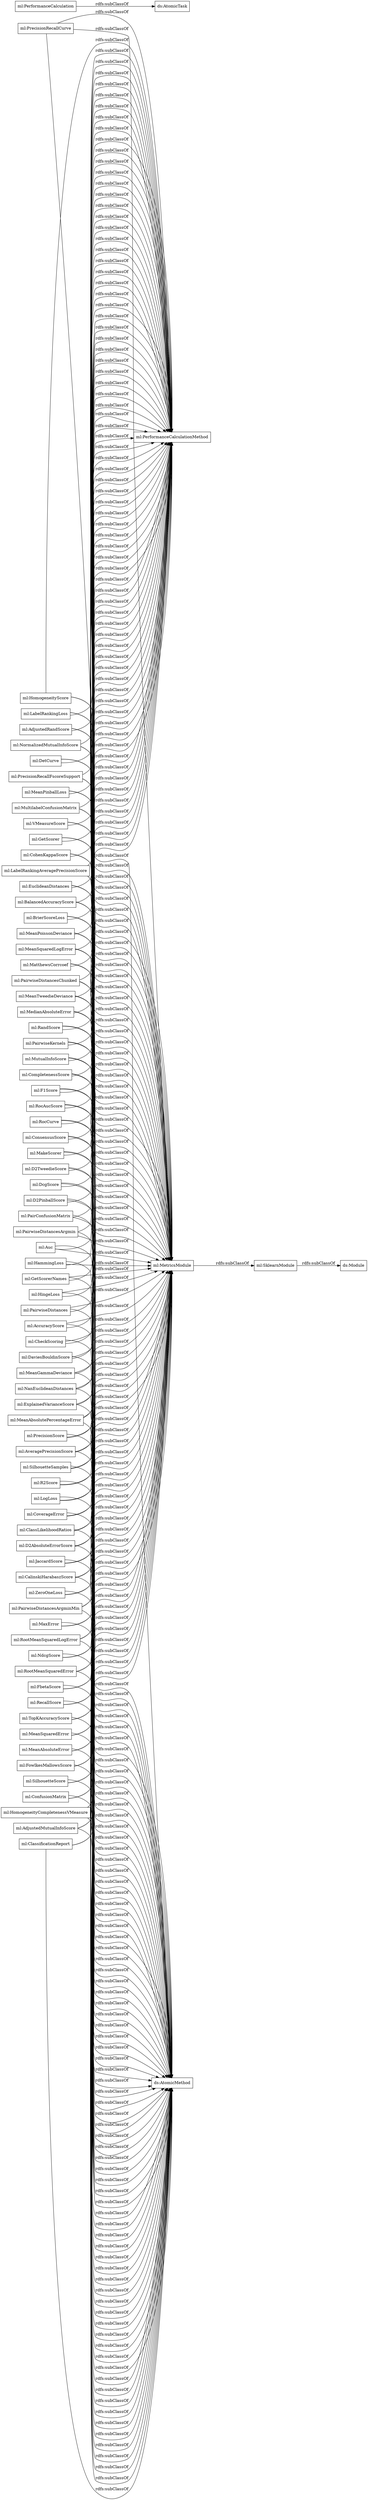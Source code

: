 digraph ar2dtool_diagram { 
rankdir=LR;
size="1000"
node [shape = rectangle, color="black"]; "ml:PrecisionRecallCurve" "ml:DetCurve" "ml:MultilabelConfusionMatrix" "ml:MeanPoissonDeviance" "ml:MeanSquaredLogError" "ml:D2TweedieScore" "ml:PairConfusionMatrix" "ml:PerformanceCalculation" "ml:MeanAbsolutePercentageError" "ml:JaccardScore" "ml:MeanAbsoluteError" "ml:BrierScoreLoss" "ml:PairwiseDistances" "ml:ZeroOneLoss" "ml:MaxError" "ml:RootMeanSquaredError" "ml:TopKAccuracyScore" "ml:NormalizedMutualInfoScore" "ml:ExplainedVarianceScore" "ml:LabelRankingLoss" "ml:CompletenessScore" "ml:ConsensusScore" "ml:AveragePrecisionScore" "ml:D2AbsoluteErrorScore" "ml:BalancedAccuracyScore" "ml:SklearnModule" "ml:MeanGammaDeviance" "ml:MedianAbsoluteError" "ml:MetricsModule" "ml:D2PinballScore" "ml:CalinskiHarabaszScore" "ml:RootMeanSquaredLogError" "ml:MatthewsCorrcoef" "ml:SilhouetteScore" "ml:PrecisionRecallFscoreSupport" "ml:MeanSquaredError" "ml:RandScore" "ml:PairwiseDistancesArgmin" "ml:MeanPinballLoss" "ml:DcgScore" "ml:AdjustedRandScore" "ml:PairwiseKernels" "ml:SilhouetteSamples" "ml:CoverageError" "ml:ClassLikelihoodRatios" "ml:LabelRankingAveragePrecisionScore" "ml:PrecisionScore" "ml:NdcgScore" "ml:HomogeneityCompletenessVMeasure" "ml:GetScorerNames" "ml:RocCurve" "ml:LogLoss" "ml:RocAucScore" "ml:DaviesBouldinScore" "ml:RecallScore" "ml:EuclideanDistances" "ml:CheckScoring" "ml:HammingLoss" "ml:GetScorer" "ml:VMeasureScore" "ml:R2Score" "ml:MutualInfoScore" "ml:FowlkesMallowsScore" "ml:ClassificationReport" "ml:HingeLoss" "ml:F1Score" "ml:PairwiseDistancesChunked" "ml:Auc" "ml:NanEuclideanDistances" "ml:HomogeneityScore" "ml:PairwiseDistancesArgminMin" "ml:ConfusionMatrix" "ml:AdjustedMutualInfoScore" "ml:AccuracyScore" "ml:CohenKappaScore" "ml:MeanTweedieDeviance" "ml:FbetaScore" "ml:MakeScorer" ; /*classes style*/
	"ml:TopKAccuracyScore" -> "ml:PerformanceCalculationMethod" [ label = "rdfs:subClassOf" ];
	"ml:TopKAccuracyScore" -> "ml:MetricsModule" [ label = "rdfs:subClassOf" ];
	"ml:TopKAccuracyScore" -> "ds:AtomicMethod" [ label = "rdfs:subClassOf" ];
	"ml:MeanPoissonDeviance" -> "ml:PerformanceCalculationMethod" [ label = "rdfs:subClassOf" ];
	"ml:MeanPoissonDeviance" -> "ml:MetricsModule" [ label = "rdfs:subClassOf" ];
	"ml:MeanPoissonDeviance" -> "ds:AtomicMethod" [ label = "rdfs:subClassOf" ];
	"ml:MeanAbsoluteError" -> "ml:PerformanceCalculationMethod" [ label = "rdfs:subClassOf" ];
	"ml:MeanAbsoluteError" -> "ml:MetricsModule" [ label = "rdfs:subClassOf" ];
	"ml:MeanAbsoluteError" -> "ds:AtomicMethod" [ label = "rdfs:subClassOf" ];
	"ml:MetricsModule" -> "ml:SklearnModule" [ label = "rdfs:subClassOf" ];
	"ml:NdcgScore" -> "ml:PerformanceCalculationMethod" [ label = "rdfs:subClassOf" ];
	"ml:NdcgScore" -> "ml:MetricsModule" [ label = "rdfs:subClassOf" ];
	"ml:NdcgScore" -> "ds:AtomicMethod" [ label = "rdfs:subClassOf" ];
	"ml:MeanPinballLoss" -> "ml:PerformanceCalculationMethod" [ label = "rdfs:subClassOf" ];
	"ml:MeanPinballLoss" -> "ml:MetricsModule" [ label = "rdfs:subClassOf" ];
	"ml:MeanPinballLoss" -> "ds:AtomicMethod" [ label = "rdfs:subClassOf" ];
	"ml:PairwiseDistancesChunked" -> "ml:PerformanceCalculationMethod" [ label = "rdfs:subClassOf" ];
	"ml:PairwiseDistancesChunked" -> "ml:MetricsModule" [ label = "rdfs:subClassOf" ];
	"ml:PairwiseDistancesChunked" -> "ds:AtomicMethod" [ label = "rdfs:subClassOf" ];
	"ml:BrierScoreLoss" -> "ml:PerformanceCalculationMethod" [ label = "rdfs:subClassOf" ];
	"ml:BrierScoreLoss" -> "ml:MetricsModule" [ label = "rdfs:subClassOf" ];
	"ml:BrierScoreLoss" -> "ds:AtomicMethod" [ label = "rdfs:subClassOf" ];
	"ml:PairwiseKernels" -> "ml:PerformanceCalculationMethod" [ label = "rdfs:subClassOf" ];
	"ml:PairwiseKernels" -> "ml:MetricsModule" [ label = "rdfs:subClassOf" ];
	"ml:PairwiseKernels" -> "ds:AtomicMethod" [ label = "rdfs:subClassOf" ];
	"ml:RootMeanSquaredError" -> "ml:PerformanceCalculationMethod" [ label = "rdfs:subClassOf" ];
	"ml:RootMeanSquaredError" -> "ml:MetricsModule" [ label = "rdfs:subClassOf" ];
	"ml:RootMeanSquaredError" -> "ds:AtomicMethod" [ label = "rdfs:subClassOf" ];
	"ml:MutualInfoScore" -> "ml:PerformanceCalculationMethod" [ label = "rdfs:subClassOf" ];
	"ml:MutualInfoScore" -> "ml:MetricsModule" [ label = "rdfs:subClassOf" ];
	"ml:MutualInfoScore" -> "ds:AtomicMethod" [ label = "rdfs:subClassOf" ];
	"ml:MultilabelConfusionMatrix" -> "ml:PerformanceCalculationMethod" [ label = "rdfs:subClassOf" ];
	"ml:MultilabelConfusionMatrix" -> "ml:MetricsModule" [ label = "rdfs:subClassOf" ];
	"ml:MultilabelConfusionMatrix" -> "ds:AtomicMethod" [ label = "rdfs:subClassOf" ];
	"ml:EuclideanDistances" -> "ml:PerformanceCalculationMethod" [ label = "rdfs:subClassOf" ];
	"ml:EuclideanDistances" -> "ml:MetricsModule" [ label = "rdfs:subClassOf" ];
	"ml:EuclideanDistances" -> "ds:AtomicMethod" [ label = "rdfs:subClassOf" ];
	"ml:RocCurve" -> "ml:PerformanceCalculationMethod" [ label = "rdfs:subClassOf" ];
	"ml:RocCurve" -> "ml:MetricsModule" [ label = "rdfs:subClassOf" ];
	"ml:RocCurve" -> "ds:AtomicMethod" [ label = "rdfs:subClassOf" ];
	"ml:LogLoss" -> "ml:PerformanceCalculationMethod" [ label = "rdfs:subClassOf" ];
	"ml:LogLoss" -> "ml:MetricsModule" [ label = "rdfs:subClassOf" ];
	"ml:LogLoss" -> "ds:AtomicMethod" [ label = "rdfs:subClassOf" ];
	"ml:RootMeanSquaredLogError" -> "ml:PerformanceCalculationMethod" [ label = "rdfs:subClassOf" ];
	"ml:RootMeanSquaredLogError" -> "ml:MetricsModule" [ label = "rdfs:subClassOf" ];
	"ml:RootMeanSquaredLogError" -> "ds:AtomicMethod" [ label = "rdfs:subClassOf" ];
	"ml:CalinskiHarabaszScore" -> "ml:PerformanceCalculationMethod" [ label = "rdfs:subClassOf" ];
	"ml:CalinskiHarabaszScore" -> "ml:MetricsModule" [ label = "rdfs:subClassOf" ];
	"ml:CalinskiHarabaszScore" -> "ds:AtomicMethod" [ label = "rdfs:subClassOf" ];
	"ml:NormalizedMutualInfoScore" -> "ml:PerformanceCalculationMethod" [ label = "rdfs:subClassOf" ];
	"ml:NormalizedMutualInfoScore" -> "ml:MetricsModule" [ label = "rdfs:subClassOf" ];
	"ml:NormalizedMutualInfoScore" -> "ds:AtomicMethod" [ label = "rdfs:subClassOf" ];
	"ml:CohenKappaScore" -> "ml:PerformanceCalculationMethod" [ label = "rdfs:subClassOf" ];
	"ml:CohenKappaScore" -> "ml:MetricsModule" [ label = "rdfs:subClassOf" ];
	"ml:CohenKappaScore" -> "ds:AtomicMethod" [ label = "rdfs:subClassOf" ];
	"ml:LabelRankingLoss" -> "ml:PerformanceCalculationMethod" [ label = "rdfs:subClassOf" ];
	"ml:LabelRankingLoss" -> "ml:MetricsModule" [ label = "rdfs:subClassOf" ];
	"ml:LabelRankingLoss" -> "ds:AtomicMethod" [ label = "rdfs:subClassOf" ];
	"ml:GetScorerNames" -> "ml:PerformanceCalculationMethod" [ label = "rdfs:subClassOf" ];
	"ml:GetScorerNames" -> "ml:MetricsModule" [ label = "rdfs:subClassOf" ];
	"ml:GetScorerNames" -> "ds:AtomicMethod" [ label = "rdfs:subClassOf" ];
	"ml:MedianAbsoluteError" -> "ml:PerformanceCalculationMethod" [ label = "rdfs:subClassOf" ];
	"ml:MedianAbsoluteError" -> "ml:MetricsModule" [ label = "rdfs:subClassOf" ];
	"ml:MedianAbsoluteError" -> "ds:AtomicMethod" [ label = "rdfs:subClassOf" ];
	"ml:AdjustedRandScore" -> "ml:PerformanceCalculationMethod" [ label = "rdfs:subClassOf" ];
	"ml:AdjustedRandScore" -> "ml:MetricsModule" [ label = "rdfs:subClassOf" ];
	"ml:AdjustedRandScore" -> "ds:AtomicMethod" [ label = "rdfs:subClassOf" ];
	"ml:SilhouetteSamples" -> "ml:PerformanceCalculationMethod" [ label = "rdfs:subClassOf" ];
	"ml:SilhouetteSamples" -> "ml:MetricsModule" [ label = "rdfs:subClassOf" ];
	"ml:SilhouetteSamples" -> "ds:AtomicMethod" [ label = "rdfs:subClassOf" ];
	"ml:R2Score" -> "ml:PerformanceCalculationMethod" [ label = "rdfs:subClassOf" ];
	"ml:R2Score" -> "ml:MetricsModule" [ label = "rdfs:subClassOf" ];
	"ml:R2Score" -> "ds:AtomicMethod" [ label = "rdfs:subClassOf" ];
	"ml:ClassificationReport" -> "ml:PerformanceCalculationMethod" [ label = "rdfs:subClassOf" ];
	"ml:ClassificationReport" -> "ml:MetricsModule" [ label = "rdfs:subClassOf" ];
	"ml:ClassificationReport" -> "ds:AtomicMethod" [ label = "rdfs:subClassOf" ];
	"ml:MatthewsCorrcoef" -> "ml:PerformanceCalculationMethod" [ label = "rdfs:subClassOf" ];
	"ml:MatthewsCorrcoef" -> "ml:MetricsModule" [ label = "rdfs:subClassOf" ];
	"ml:MatthewsCorrcoef" -> "ds:AtomicMethod" [ label = "rdfs:subClassOf" ];
	"ml:DetCurve" -> "ml:PerformanceCalculationMethod" [ label = "rdfs:subClassOf" ];
	"ml:DetCurve" -> "ml:MetricsModule" [ label = "rdfs:subClassOf" ];
	"ml:DetCurve" -> "ds:AtomicMethod" [ label = "rdfs:subClassOf" ];
	"ml:HomogeneityScore" -> "ml:PerformanceCalculationMethod" [ label = "rdfs:subClassOf" ];
	"ml:HomogeneityScore" -> "ml:MetricsModule" [ label = "rdfs:subClassOf" ];
	"ml:HomogeneityScore" -> "ds:AtomicMethod" [ label = "rdfs:subClassOf" ];
	"ml:MeanTweedieDeviance" -> "ml:PerformanceCalculationMethod" [ label = "rdfs:subClassOf" ];
	"ml:MeanTweedieDeviance" -> "ml:MetricsModule" [ label = "rdfs:subClassOf" ];
	"ml:MeanTweedieDeviance" -> "ds:AtomicMethod" [ label = "rdfs:subClassOf" ];
	"ml:ConfusionMatrix" -> "ml:PerformanceCalculationMethod" [ label = "rdfs:subClassOf" ];
	"ml:ConfusionMatrix" -> "ml:MetricsModule" [ label = "rdfs:subClassOf" ];
	"ml:ConfusionMatrix" -> "ds:AtomicMethod" [ label = "rdfs:subClassOf" ];
	"ml:ClassLikelihoodRatios" -> "ml:PerformanceCalculationMethod" [ label = "rdfs:subClassOf" ];
	"ml:ClassLikelihoodRatios" -> "ml:MetricsModule" [ label = "rdfs:subClassOf" ];
	"ml:ClassLikelihoodRatios" -> "ds:AtomicMethod" [ label = "rdfs:subClassOf" ];
	"ml:DcgScore" -> "ml:PerformanceCalculationMethod" [ label = "rdfs:subClassOf" ];
	"ml:DcgScore" -> "ml:MetricsModule" [ label = "rdfs:subClassOf" ];
	"ml:DcgScore" -> "ds:AtomicMethod" [ label = "rdfs:subClassOf" ];
	"ml:NanEuclideanDistances" -> "ml:PerformanceCalculationMethod" [ label = "rdfs:subClassOf" ];
	"ml:NanEuclideanDistances" -> "ml:MetricsModule" [ label = "rdfs:subClassOf" ];
	"ml:NanEuclideanDistances" -> "ds:AtomicMethod" [ label = "rdfs:subClassOf" ];
	"ml:PrecisionRecallCurve" -> "ml:PerformanceCalculationMethod" [ label = "rdfs:subClassOf" ];
	"ml:PrecisionRecallCurve" -> "ml:MetricsModule" [ label = "rdfs:subClassOf" ];
	"ml:PrecisionRecallCurve" -> "ds:AtomicMethod" [ label = "rdfs:subClassOf" ];
	"ml:FowlkesMallowsScore" -> "ml:PerformanceCalculationMethod" [ label = "rdfs:subClassOf" ];
	"ml:FowlkesMallowsScore" -> "ml:MetricsModule" [ label = "rdfs:subClassOf" ];
	"ml:FowlkesMallowsScore" -> "ds:AtomicMethod" [ label = "rdfs:subClassOf" ];
	"ml:RecallScore" -> "ml:PerformanceCalculationMethod" [ label = "rdfs:subClassOf" ];
	"ml:RecallScore" -> "ml:MetricsModule" [ label = "rdfs:subClassOf" ];
	"ml:RecallScore" -> "ds:AtomicMethod" [ label = "rdfs:subClassOf" ];
	"ml:FbetaScore" -> "ml:PerformanceCalculationMethod" [ label = "rdfs:subClassOf" ];
	"ml:FbetaScore" -> "ml:MetricsModule" [ label = "rdfs:subClassOf" ];
	"ml:FbetaScore" -> "ds:AtomicMethod" [ label = "rdfs:subClassOf" ];
	"ml:CoverageError" -> "ml:PerformanceCalculationMethod" [ label = "rdfs:subClassOf" ];
	"ml:CoverageError" -> "ml:MetricsModule" [ label = "rdfs:subClassOf" ];
	"ml:CoverageError" -> "ds:AtomicMethod" [ label = "rdfs:subClassOf" ];
	"ml:RandScore" -> "ml:PerformanceCalculationMethod" [ label = "rdfs:subClassOf" ];
	"ml:RandScore" -> "ml:MetricsModule" [ label = "rdfs:subClassOf" ];
	"ml:RandScore" -> "ds:AtomicMethod" [ label = "rdfs:subClassOf" ];
	"ml:DaviesBouldinScore" -> "ml:PerformanceCalculationMethod" [ label = "rdfs:subClassOf" ];
	"ml:DaviesBouldinScore" -> "ml:MetricsModule" [ label = "rdfs:subClassOf" ];
	"ml:DaviesBouldinScore" -> "ds:AtomicMethod" [ label = "rdfs:subClassOf" ];
	"ml:HomogeneityCompletenessVMeasure" -> "ml:PerformanceCalculationMethod" [ label = "rdfs:subClassOf" ];
	"ml:HomogeneityCompletenessVMeasure" -> "ml:MetricsModule" [ label = "rdfs:subClassOf" ];
	"ml:HomogeneityCompletenessVMeasure" -> "ds:AtomicMethod" [ label = "rdfs:subClassOf" ];
	"ml:LabelRankingAveragePrecisionScore" -> "ml:PerformanceCalculationMethod" [ label = "rdfs:subClassOf" ];
	"ml:LabelRankingAveragePrecisionScore" -> "ml:MetricsModule" [ label = "rdfs:subClassOf" ];
	"ml:LabelRankingAveragePrecisionScore" -> "ds:AtomicMethod" [ label = "rdfs:subClassOf" ];
	"ml:SklearnModule" -> "ds:Module" [ label = "rdfs:subClassOf" ];
	"ml:PrecisionScore" -> "ml:PerformanceCalculationMethod" [ label = "rdfs:subClassOf" ];
	"ml:PrecisionScore" -> "ml:MetricsModule" [ label = "rdfs:subClassOf" ];
	"ml:PrecisionScore" -> "ds:AtomicMethod" [ label = "rdfs:subClassOf" ];
	"ml:MaxError" -> "ml:PerformanceCalculationMethod" [ label = "rdfs:subClassOf" ];
	"ml:MaxError" -> "ml:MetricsModule" [ label = "rdfs:subClassOf" ];
	"ml:MaxError" -> "ds:AtomicMethod" [ label = "rdfs:subClassOf" ];
	"ml:AccuracyScore" -> "ml:PerformanceCalculationMethod" [ label = "rdfs:subClassOf" ];
	"ml:AccuracyScore" -> "ml:MetricsModule" [ label = "rdfs:subClassOf" ];
	"ml:AccuracyScore" -> "ds:AtomicMethod" [ label = "rdfs:subClassOf" ];
	"ml:SilhouetteScore" -> "ml:PerformanceCalculationMethod" [ label = "rdfs:subClassOf" ];
	"ml:SilhouetteScore" -> "ml:MetricsModule" [ label = "rdfs:subClassOf" ];
	"ml:SilhouetteScore" -> "ds:AtomicMethod" [ label = "rdfs:subClassOf" ];
	"ml:BalancedAccuracyScore" -> "ml:PerformanceCalculationMethod" [ label = "rdfs:subClassOf" ];
	"ml:BalancedAccuracyScore" -> "ml:MetricsModule" [ label = "rdfs:subClassOf" ];
	"ml:BalancedAccuracyScore" -> "ds:AtomicMethod" [ label = "rdfs:subClassOf" ];
	"ml:MeanSquaredLogError" -> "ml:PerformanceCalculationMethod" [ label = "rdfs:subClassOf" ];
	"ml:MeanSquaredLogError" -> "ml:MetricsModule" [ label = "rdfs:subClassOf" ];
	"ml:MeanSquaredLogError" -> "ds:AtomicMethod" [ label = "rdfs:subClassOf" ];
	"ml:HammingLoss" -> "ml:PerformanceCalculationMethod" [ label = "rdfs:subClassOf" ];
	"ml:HammingLoss" -> "ml:MetricsModule" [ label = "rdfs:subClassOf" ];
	"ml:HammingLoss" -> "ds:AtomicMethod" [ label = "rdfs:subClassOf" ];
	"ml:CheckScoring" -> "ml:PerformanceCalculationMethod" [ label = "rdfs:subClassOf" ];
	"ml:CheckScoring" -> "ml:MetricsModule" [ label = "rdfs:subClassOf" ];
	"ml:CheckScoring" -> "ds:AtomicMethod" [ label = "rdfs:subClassOf" ];
	"ml:PerformanceCalculation" -> "ds:AtomicTask" [ label = "rdfs:subClassOf" ];
	"ml:F1Score" -> "ml:PerformanceCalculationMethod" [ label = "rdfs:subClassOf" ];
	"ml:F1Score" -> "ml:MetricsModule" [ label = "rdfs:subClassOf" ];
	"ml:F1Score" -> "ds:AtomicMethod" [ label = "rdfs:subClassOf" ];
	"ml:D2TweedieScore" -> "ml:PerformanceCalculationMethod" [ label = "rdfs:subClassOf" ];
	"ml:D2TweedieScore" -> "ml:MetricsModule" [ label = "rdfs:subClassOf" ];
	"ml:D2TweedieScore" -> "ds:AtomicMethod" [ label = "rdfs:subClassOf" ];
	"ml:VMeasureScore" -> "ml:PerformanceCalculationMethod" [ label = "rdfs:subClassOf" ];
	"ml:VMeasureScore" -> "ml:MetricsModule" [ label = "rdfs:subClassOf" ];
	"ml:VMeasureScore" -> "ds:AtomicMethod" [ label = "rdfs:subClassOf" ];
	"ml:GetScorer" -> "ml:PerformanceCalculationMethod" [ label = "rdfs:subClassOf" ];
	"ml:GetScorer" -> "ml:MetricsModule" [ label = "rdfs:subClassOf" ];
	"ml:GetScorer" -> "ds:AtomicMethod" [ label = "rdfs:subClassOf" ];
	"ml:ExplainedVarianceScore" -> "ml:PerformanceCalculationMethod" [ label = "rdfs:subClassOf" ];
	"ml:ExplainedVarianceScore" -> "ml:MetricsModule" [ label = "rdfs:subClassOf" ];
	"ml:ExplainedVarianceScore" -> "ds:AtomicMethod" [ label = "rdfs:subClassOf" ];
	"ml:JaccardScore" -> "ml:PerformanceCalculationMethod" [ label = "rdfs:subClassOf" ];
	"ml:JaccardScore" -> "ml:MetricsModule" [ label = "rdfs:subClassOf" ];
	"ml:JaccardScore" -> "ds:AtomicMethod" [ label = "rdfs:subClassOf" ];
	"ml:PairConfusionMatrix" -> "ml:PerformanceCalculationMethod" [ label = "rdfs:subClassOf" ];
	"ml:PairConfusionMatrix" -> "ml:MetricsModule" [ label = "rdfs:subClassOf" ];
	"ml:PairConfusionMatrix" -> "ds:AtomicMethod" [ label = "rdfs:subClassOf" ];
	"ml:MeanSquaredError" -> "ml:PerformanceCalculationMethod" [ label = "rdfs:subClassOf" ];
	"ml:MeanSquaredError" -> "ml:MetricsModule" [ label = "rdfs:subClassOf" ];
	"ml:MeanSquaredError" -> "ds:AtomicMethod" [ label = "rdfs:subClassOf" ];
	"ml:HingeLoss" -> "ml:PerformanceCalculationMethod" [ label = "rdfs:subClassOf" ];
	"ml:HingeLoss" -> "ml:MetricsModule" [ label = "rdfs:subClassOf" ];
	"ml:HingeLoss" -> "ds:AtomicMethod" [ label = "rdfs:subClassOf" ];
	"ml:PairwiseDistancesArgminMin" -> "ml:PerformanceCalculationMethod" [ label = "rdfs:subClassOf" ];
	"ml:PairwiseDistancesArgminMin" -> "ml:MetricsModule" [ label = "rdfs:subClassOf" ];
	"ml:PairwiseDistancesArgminMin" -> "ds:AtomicMethod" [ label = "rdfs:subClassOf" ];
	"ml:MeanAbsolutePercentageError" -> "ml:PerformanceCalculationMethod" [ label = "rdfs:subClassOf" ];
	"ml:MeanAbsolutePercentageError" -> "ml:MetricsModule" [ label = "rdfs:subClassOf" ];
	"ml:MeanAbsolutePercentageError" -> "ds:AtomicMethod" [ label = "rdfs:subClassOf" ];
	"ml:D2AbsoluteErrorScore" -> "ml:PerformanceCalculationMethod" [ label = "rdfs:subClassOf" ];
	"ml:D2AbsoluteErrorScore" -> "ml:MetricsModule" [ label = "rdfs:subClassOf" ];
	"ml:D2AbsoluteErrorScore" -> "ds:AtomicMethod" [ label = "rdfs:subClassOf" ];
	"ml:D2PinballScore" -> "ml:PerformanceCalculationMethod" [ label = "rdfs:subClassOf" ];
	"ml:D2PinballScore" -> "ml:MetricsModule" [ label = "rdfs:subClassOf" ];
	"ml:D2PinballScore" -> "ds:AtomicMethod" [ label = "rdfs:subClassOf" ];
	"ml:Auc" -> "ml:PerformanceCalculationMethod" [ label = "rdfs:subClassOf" ];
	"ml:Auc" -> "ml:MetricsModule" [ label = "rdfs:subClassOf" ];
	"ml:Auc" -> "ds:AtomicMethod" [ label = "rdfs:subClassOf" ];
	"ml:CompletenessScore" -> "ml:PerformanceCalculationMethod" [ label = "rdfs:subClassOf" ];
	"ml:CompletenessScore" -> "ml:MetricsModule" [ label = "rdfs:subClassOf" ];
	"ml:CompletenessScore" -> "ds:AtomicMethod" [ label = "rdfs:subClassOf" ];
	"ml:PairwiseDistancesArgmin" -> "ml:PerformanceCalculationMethod" [ label = "rdfs:subClassOf" ];
	"ml:PairwiseDistancesArgmin" -> "ml:MetricsModule" [ label = "rdfs:subClassOf" ];
	"ml:PairwiseDistancesArgmin" -> "ds:AtomicMethod" [ label = "rdfs:subClassOf" ];
	"ml:MakeScorer" -> "ml:PerformanceCalculationMethod" [ label = "rdfs:subClassOf" ];
	"ml:MakeScorer" -> "ml:MetricsModule" [ label = "rdfs:subClassOf" ];
	"ml:MakeScorer" -> "ds:AtomicMethod" [ label = "rdfs:subClassOf" ];
	"ml:ZeroOneLoss" -> "ml:PerformanceCalculationMethod" [ label = "rdfs:subClassOf" ];
	"ml:ZeroOneLoss" -> "ml:MetricsModule" [ label = "rdfs:subClassOf" ];
	"ml:ZeroOneLoss" -> "ds:AtomicMethod" [ label = "rdfs:subClassOf" ];
	"ml:MeanGammaDeviance" -> "ml:PerformanceCalculationMethod" [ label = "rdfs:subClassOf" ];
	"ml:MeanGammaDeviance" -> "ml:MetricsModule" [ label = "rdfs:subClassOf" ];
	"ml:MeanGammaDeviance" -> "ds:AtomicMethod" [ label = "rdfs:subClassOf" ];
	"ml:AveragePrecisionScore" -> "ml:PerformanceCalculationMethod" [ label = "rdfs:subClassOf" ];
	"ml:AveragePrecisionScore" -> "ml:MetricsModule" [ label = "rdfs:subClassOf" ];
	"ml:AveragePrecisionScore" -> "ds:AtomicMethod" [ label = "rdfs:subClassOf" ];
	"ml:ConsensusScore" -> "ml:PerformanceCalculationMethod" [ label = "rdfs:subClassOf" ];
	"ml:ConsensusScore" -> "ml:MetricsModule" [ label = "rdfs:subClassOf" ];
	"ml:ConsensusScore" -> "ds:AtomicMethod" [ label = "rdfs:subClassOf" ];
	"ml:PrecisionRecallFscoreSupport" -> "ml:PerformanceCalculationMethod" [ label = "rdfs:subClassOf" ];
	"ml:PrecisionRecallFscoreSupport" -> "ml:MetricsModule" [ label = "rdfs:subClassOf" ];
	"ml:PrecisionRecallFscoreSupport" -> "ds:AtomicMethod" [ label = "rdfs:subClassOf" ];
	"ml:RocAucScore" -> "ml:PerformanceCalculationMethod" [ label = "rdfs:subClassOf" ];
	"ml:RocAucScore" -> "ml:MetricsModule" [ label = "rdfs:subClassOf" ];
	"ml:RocAucScore" -> "ds:AtomicMethod" [ label = "rdfs:subClassOf" ];
	"ml:AdjustedMutualInfoScore" -> "ml:PerformanceCalculationMethod" [ label = "rdfs:subClassOf" ];
	"ml:AdjustedMutualInfoScore" -> "ml:MetricsModule" [ label = "rdfs:subClassOf" ];
	"ml:AdjustedMutualInfoScore" -> "ds:AtomicMethod" [ label = "rdfs:subClassOf" ];
	"ml:PairwiseDistances" -> "ml:PerformanceCalculationMethod" [ label = "rdfs:subClassOf" ];
	"ml:PairwiseDistances" -> "ml:MetricsModule" [ label = "rdfs:subClassOf" ];
	"ml:PairwiseDistances" -> "ds:AtomicMethod" [ label = "rdfs:subClassOf" ];

}
